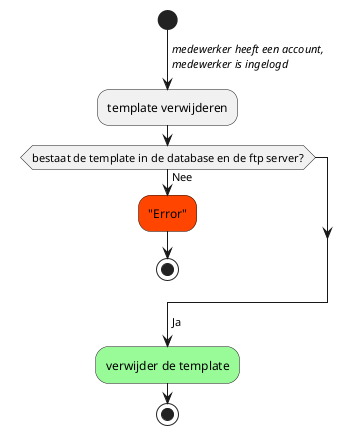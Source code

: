 @startuml activity diagram downloaden grafisch product
start
->//medewerker heeft een account,//
//medewerker is ingelogd//;
:template verwijderen;
if(bestaat de template in de database en de ftp server?) then (Nee)
        #orangered:"Error";
        stop
        endif
        ->Ja;
        #palegreen:verwijder de template;
stop
@enduml